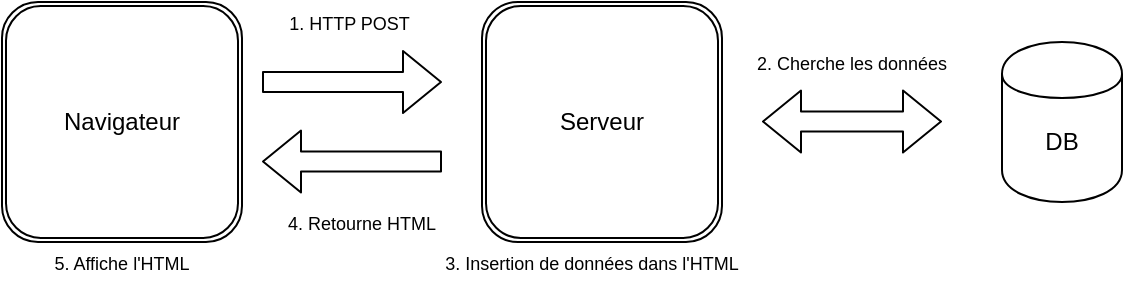 <mxfile version="13.2.2" type="device"><diagram id="k82qsIGFTyBq1KMYnDhX" name="Page-1"><mxGraphModel dx="791" dy="381" grid="1" gridSize="10" guides="1" tooltips="1" connect="1" arrows="1" fold="1" page="1" pageScale="1" pageWidth="850" pageHeight="1100" math="0" shadow="0"><root><mxCell id="0"/><mxCell id="1" parent="0"/><mxCell id="82XkKXEToZyCRPJOR8iJ-1" value="" style="shape=ext;double=1;rounded=1;whiteSpace=wrap;html=1;" vertex="1" parent="1"><mxGeometry x="40" y="280" width="120" height="120" as="geometry"/></mxCell><mxCell id="82XkKXEToZyCRPJOR8iJ-2" value="" style="shape=ext;double=1;rounded=1;whiteSpace=wrap;html=1;fontStyle=1" vertex="1" parent="1"><mxGeometry x="280" y="280" width="120" height="120" as="geometry"/></mxCell><mxCell id="82XkKXEToZyCRPJOR8iJ-3" value="" style="shape=cylinder;whiteSpace=wrap;html=1;boundedLbl=1;backgroundOutline=1;" vertex="1" parent="1"><mxGeometry x="540" y="300" width="60" height="80" as="geometry"/></mxCell><mxCell id="82XkKXEToZyCRPJOR8iJ-4" value="&lt;font style=&quot;font-size: 12px&quot;&gt;DB&lt;/font&gt;" style="text;html=1;strokeColor=none;fillColor=none;align=center;verticalAlign=middle;whiteSpace=wrap;rounded=0;" vertex="1" parent="1"><mxGeometry x="550" y="340" width="40" height="20" as="geometry"/></mxCell><mxCell id="82XkKXEToZyCRPJOR8iJ-5" value="" style="shape=flexArrow;endArrow=classic;startArrow=classic;html=1;" edge="1" parent="1"><mxGeometry width="50" height="50" relative="1" as="geometry"><mxPoint x="420" y="339.76" as="sourcePoint"/><mxPoint x="510" y="339.76" as="targetPoint"/></mxGeometry></mxCell><mxCell id="82XkKXEToZyCRPJOR8iJ-6" value="" style="shape=flexArrow;endArrow=classic;html=1;" edge="1" parent="1"><mxGeometry width="50" height="50" relative="1" as="geometry"><mxPoint x="170" y="320" as="sourcePoint"/><mxPoint x="260" y="320" as="targetPoint"/></mxGeometry></mxCell><mxCell id="82XkKXEToZyCRPJOR8iJ-7" value="" style="shape=flexArrow;endArrow=classic;html=1;" edge="1" parent="1"><mxGeometry width="50" height="50" relative="1" as="geometry"><mxPoint x="260" y="359.76" as="sourcePoint"/><mxPoint x="170" y="359.76" as="targetPoint"/></mxGeometry></mxCell><mxCell id="82XkKXEToZyCRPJOR8iJ-8" value="Navigateur" style="text;html=1;strokeColor=none;fillColor=none;align=center;verticalAlign=middle;whiteSpace=wrap;rounded=0;" vertex="1" parent="1"><mxGeometry x="80" y="330" width="40" height="20" as="geometry"/></mxCell><mxCell id="82XkKXEToZyCRPJOR8iJ-9" value="Serveur" style="text;html=1;strokeColor=none;fillColor=none;align=center;verticalAlign=middle;whiteSpace=wrap;rounded=0;" vertex="1" parent="1"><mxGeometry x="320" y="330" width="40" height="20" as="geometry"/></mxCell><mxCell id="82XkKXEToZyCRPJOR8iJ-10" value="&lt;font style=&quot;font-size: 9px&quot;&gt;5. Affiche l'HTML&lt;/font&gt;" style="text;html=1;strokeColor=none;fillColor=none;align=center;verticalAlign=middle;whiteSpace=wrap;rounded=0;" vertex="1" parent="1"><mxGeometry x="50" y="400" width="100" height="20" as="geometry"/></mxCell><mxCell id="82XkKXEToZyCRPJOR8iJ-11" value="&lt;font style=&quot;font-size: 9px&quot;&gt;3. Insertion de données dans l'HTML&lt;/font&gt;" style="text;html=1;strokeColor=none;fillColor=none;align=center;verticalAlign=middle;whiteSpace=wrap;rounded=0;" vertex="1" parent="1"><mxGeometry x="250" y="400" width="170" height="20" as="geometry"/></mxCell><mxCell id="82XkKXEToZyCRPJOR8iJ-12" value="&lt;font style=&quot;font-size: 9px&quot;&gt;1. HTTP POST&amp;nbsp;&lt;/font&gt;" style="text;html=1;strokeColor=none;fillColor=none;align=center;verticalAlign=middle;whiteSpace=wrap;rounded=0;" vertex="1" parent="1"><mxGeometry x="180" y="280" width="70" height="20" as="geometry"/></mxCell><mxCell id="82XkKXEToZyCRPJOR8iJ-13" value="&lt;font style=&quot;font-size: 9px&quot;&gt;4. Retourne HTML&lt;/font&gt;" style="text;html=1;strokeColor=none;fillColor=none;align=center;verticalAlign=middle;whiteSpace=wrap;rounded=0;" vertex="1" parent="1"><mxGeometry x="180" y="380" width="80" height="20" as="geometry"/></mxCell><mxCell id="82XkKXEToZyCRPJOR8iJ-14" value="&lt;font style=&quot;font-size: 9px&quot;&gt;2. Cherche les données&lt;/font&gt;" style="text;html=1;strokeColor=none;fillColor=none;align=center;verticalAlign=middle;whiteSpace=wrap;rounded=0;" vertex="1" parent="1"><mxGeometry x="400" y="300" width="130" height="20" as="geometry"/></mxCell></root></mxGraphModel></diagram></mxfile>